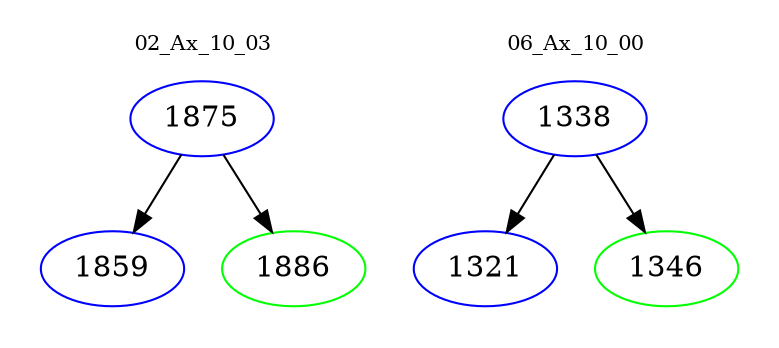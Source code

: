 digraph{
subgraph cluster_0 {
color = white
label = "02_Ax_10_03";
fontsize=10;
T0_1875 [label="1875", color="blue"]
T0_1875 -> T0_1859 [color="black"]
T0_1859 [label="1859", color="blue"]
T0_1875 -> T0_1886 [color="black"]
T0_1886 [label="1886", color="green"]
}
subgraph cluster_1 {
color = white
label = "06_Ax_10_00";
fontsize=10;
T1_1338 [label="1338", color="blue"]
T1_1338 -> T1_1321 [color="black"]
T1_1321 [label="1321", color="blue"]
T1_1338 -> T1_1346 [color="black"]
T1_1346 [label="1346", color="green"]
}
}
